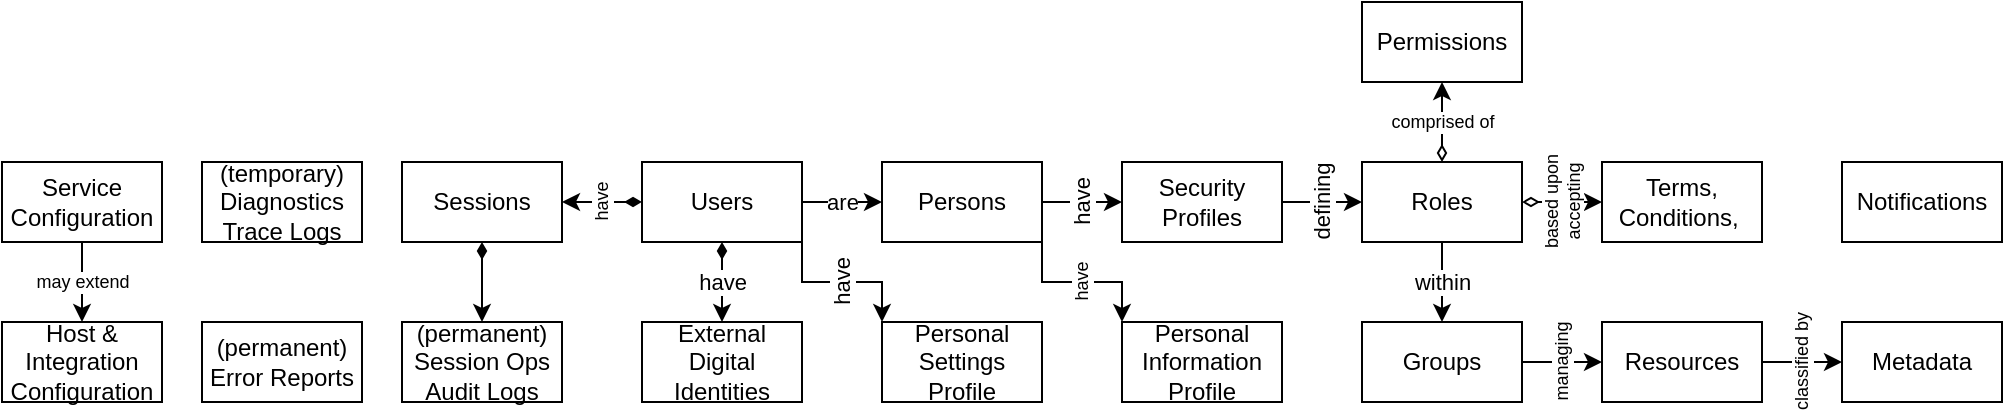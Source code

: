 <mxfile version="20.4.0" type="google"><diagram id="vr-q-xxA0Y6NFAQy6jaa" name="Page-1"><mxGraphModel grid="1" page="1" gridSize="10" guides="1" tooltips="1" connect="1" arrows="1" fold="1" pageScale="1" pageWidth="827" pageHeight="1169" math="0" shadow="0"><root><mxCell id="0"/><mxCell id="1" parent="0"/><mxCell id="0HaEa3umqpBGeVBdmk4N-1" value="(temporary)&lt;br&gt;Diagnostics&lt;br&gt;Trace Logs" style="rounded=0;whiteSpace=wrap;html=1;" vertex="1" parent="1"><mxGeometry x="220" y="120" width="80" height="40" as="geometry"/></mxCell><mxCell id="0HaEa3umqpBGeVBdmk4N-2" value="(permanent)&lt;br&gt;Error Reports" style="rounded=0;whiteSpace=wrap;html=1;" vertex="1" parent="1"><mxGeometry x="220" y="200" width="80" height="40" as="geometry"/></mxCell><mxCell id="0HaEa3umqpBGeVBdmk4N-3" value="Host &amp;amp; Integration&lt;br&gt;Configuration" style="rounded=0;whiteSpace=wrap;html=1;" vertex="1" parent="1"><mxGeometry x="120" y="200" width="80" height="40" as="geometry"/></mxCell><mxCell id="0HaEa3umqpBGeVBdmk4N-28" value="may extend" style="rounded=0;orthogonalLoop=1;jettySize=auto;html=1;entryX=0.5;entryY=0;entryDx=0;entryDy=0;fontSize=9;startArrow=none;startFill=0;endArrow=classic;endFill=1;" edge="1" parent="1" source="0HaEa3umqpBGeVBdmk4N-4" target="0HaEa3umqpBGeVBdmk4N-3"><mxGeometry relative="1" as="geometry"/></mxCell><mxCell id="0HaEa3umqpBGeVBdmk4N-4" value="Service Configuration" style="rounded=0;whiteSpace=wrap;html=1;" vertex="1" parent="1"><mxGeometry x="120" y="120" width="80" height="40" as="geometry"/></mxCell><mxCell id="0HaEa3umqpBGeVBdmk4N-26" style="edgeStyle=orthogonalEdgeStyle;rounded=0;orthogonalLoop=1;jettySize=auto;html=1;entryX=0.5;entryY=0;entryDx=0;entryDy=0;startArrow=diamondThin;startFill=1;" edge="1" parent="1" source="0HaEa3umqpBGeVBdmk4N-5" target="0HaEa3umqpBGeVBdmk4N-6"><mxGeometry relative="1" as="geometry"/></mxCell><mxCell id="0HaEa3umqpBGeVBdmk4N-5" value="Sessions" style="rounded=0;whiteSpace=wrap;html=1;" vertex="1" parent="1"><mxGeometry x="320" y="120" width="80" height="40" as="geometry"/></mxCell><mxCell id="0HaEa3umqpBGeVBdmk4N-6" value="(permanent)&lt;br&gt;Session Ops Audit Logs" style="rounded=0;whiteSpace=wrap;html=1;" vertex="1" parent="1"><mxGeometry x="320" y="200" width="80" height="40" as="geometry"/></mxCell><mxCell id="0HaEa3umqpBGeVBdmk4N-7" value="External&lt;br&gt;Digital&lt;br&gt;Identities" style="rounded=0;whiteSpace=wrap;html=1;" vertex="1" parent="1"><mxGeometry x="440" y="200" width="80" height="40" as="geometry"/></mxCell><mxCell id="0HaEa3umqpBGeVBdmk4N-17" value="have" style="edgeStyle=orthogonalEdgeStyle;rounded=0;orthogonalLoop=1;jettySize=auto;html=1;startArrow=none;startFill=0;exitX=1;exitY=1;exitDx=0;exitDy=0;entryX=0;entryY=0;entryDx=0;entryDy=0;horizontal=0;" edge="1" parent="1" source="0HaEa3umqpBGeVBdmk4N-9" target="0HaEa3umqpBGeVBdmk4N-13"><mxGeometry relative="1" as="geometry"/></mxCell><mxCell id="0HaEa3umqpBGeVBdmk4N-18" value="have" style="edgeStyle=orthogonalEdgeStyle;rounded=0;orthogonalLoop=1;jettySize=auto;html=1;entryX=0;entryY=0.5;entryDx=0;entryDy=0;startArrow=none;startFill=0;horizontal=0;" edge="1" parent="1" source="0HaEa3umqpBGeVBdmk4N-8" target="0HaEa3umqpBGeVBdmk4N-10"><mxGeometry relative="1" as="geometry"/></mxCell><mxCell id="0HaEa3umqpBGeVBdmk4N-29" value="have" style="edgeStyle=none;rounded=0;orthogonalLoop=1;jettySize=auto;html=1;entryX=0;entryY=0;entryDx=0;entryDy=0;fontSize=9;startArrow=none;startFill=0;endArrow=classic;endFill=1;exitX=1;exitY=1;exitDx=0;exitDy=0;horizontal=0;" edge="1" parent="1" source="0HaEa3umqpBGeVBdmk4N-8" target="0HaEa3umqpBGeVBdmk4N-22"><mxGeometry relative="1" as="geometry"><Array as="points"><mxPoint x="640" y="180"/><mxPoint x="680" y="180"/></Array></mxGeometry></mxCell><mxCell id="0HaEa3umqpBGeVBdmk4N-8" value="Persons" style="rounded=0;whiteSpace=wrap;html=1;" vertex="1" parent="1"><mxGeometry x="560" y="120" width="80" height="40" as="geometry"/></mxCell><mxCell id="0HaEa3umqpBGeVBdmk4N-14" value="have" style="rounded=0;orthogonalLoop=1;jettySize=auto;html=1;entryX=0.5;entryY=0;entryDx=0;entryDy=0;startArrow=diamondThin;startFill=1;" edge="1" parent="1" source="0HaEa3umqpBGeVBdmk4N-9" target="0HaEa3umqpBGeVBdmk4N-7"><mxGeometry relative="1" as="geometry"/></mxCell><mxCell id="0HaEa3umqpBGeVBdmk4N-16" value="are" style="edgeStyle=orthogonalEdgeStyle;rounded=0;orthogonalLoop=1;jettySize=auto;html=1;entryX=0;entryY=0.5;entryDx=0;entryDy=0;startArrow=none;startFill=0;" edge="1" parent="1" source="0HaEa3umqpBGeVBdmk4N-9" target="0HaEa3umqpBGeVBdmk4N-8"><mxGeometry relative="1" as="geometry"/></mxCell><mxCell id="0HaEa3umqpBGeVBdmk4N-25" value="have" style="edgeStyle=orthogonalEdgeStyle;rounded=0;orthogonalLoop=1;jettySize=auto;html=1;entryX=1;entryY=0.5;entryDx=0;entryDy=0;startArrow=diamondThin;startFill=1;horizontal=0;fontSize=9;" edge="1" parent="1" source="0HaEa3umqpBGeVBdmk4N-9" target="0HaEa3umqpBGeVBdmk4N-5"><mxGeometry relative="1" as="geometry"/></mxCell><mxCell id="0HaEa3umqpBGeVBdmk4N-9" value="Users" style="rounded=0;whiteSpace=wrap;html=1;" vertex="1" parent="1"><mxGeometry x="440" y="120" width="80" height="40" as="geometry"/></mxCell><mxCell id="0HaEa3umqpBGeVBdmk4N-19" value="defining" style="rounded=0;orthogonalLoop=1;jettySize=auto;html=1;entryX=0;entryY=0.5;entryDx=0;entryDy=0;startArrow=none;startFill=0;horizontal=0;" edge="1" parent="1" source="0HaEa3umqpBGeVBdmk4N-10" target="0HaEa3umqpBGeVBdmk4N-11"><mxGeometry relative="1" as="geometry"/></mxCell><mxCell id="0HaEa3umqpBGeVBdmk4N-10" value="Security Profiles" style="rounded=0;whiteSpace=wrap;html=1;" vertex="1" parent="1"><mxGeometry x="680" y="120" width="80" height="40" as="geometry"/></mxCell><mxCell id="0HaEa3umqpBGeVBdmk4N-20" value="within" style="edgeStyle=orthogonalEdgeStyle;rounded=0;orthogonalLoop=1;jettySize=auto;html=1;startArrow=none;startFill=0;horizontal=1;" edge="1" parent="1" source="0HaEa3umqpBGeVBdmk4N-11" target="0HaEa3umqpBGeVBdmk4N-12"><mxGeometry relative="1" as="geometry"/></mxCell><mxCell id="0HaEa3umqpBGeVBdmk4N-37" value="comprised of" style="edgeStyle=none;rounded=0;orthogonalLoop=1;jettySize=auto;html=1;entryX=0.5;entryY=1;entryDx=0;entryDy=0;fontSize=9;startArrow=diamondThin;startFill=0;endArrow=classic;endFill=1;" edge="1" parent="1" source="0HaEa3umqpBGeVBdmk4N-11" target="0HaEa3umqpBGeVBdmk4N-36"><mxGeometry relative="1" as="geometry"/></mxCell><mxCell id="0HaEa3umqpBGeVBdmk4N-38" value="based upon &lt;br&gt;accepting" style="edgeStyle=none;rounded=0;orthogonalLoop=1;jettySize=auto;html=1;entryX=0;entryY=0.5;entryDx=0;entryDy=0;fontSize=9;startArrow=diamondThin;startFill=0;endArrow=classic;endFill=1;horizontal=0;" edge="1" parent="1" source="0HaEa3umqpBGeVBdmk4N-11" target="0HaEa3umqpBGeVBdmk4N-35"><mxGeometry relative="1" as="geometry"/></mxCell><mxCell id="0HaEa3umqpBGeVBdmk4N-11" value="Roles" style="rounded=0;whiteSpace=wrap;html=1;" vertex="1" parent="1"><mxGeometry x="800" y="120" width="80" height="40" as="geometry"/></mxCell><mxCell id="0HaEa3umqpBGeVBdmk4N-31" value="managing" style="edgeStyle=none;rounded=0;orthogonalLoop=1;jettySize=auto;html=1;entryX=0;entryY=0.5;entryDx=0;entryDy=0;fontSize=9;startArrow=none;startFill=0;endArrow=classic;endFill=1;horizontal=0;" edge="1" parent="1" source="0HaEa3umqpBGeVBdmk4N-12" target="0HaEa3umqpBGeVBdmk4N-30"><mxGeometry relative="1" as="geometry"/></mxCell><mxCell id="0HaEa3umqpBGeVBdmk4N-12" value="Groups" style="rounded=0;whiteSpace=wrap;html=1;" vertex="1" parent="1"><mxGeometry x="800" y="200" width="80" height="40" as="geometry"/></mxCell><mxCell id="0HaEa3umqpBGeVBdmk4N-13" value="Personal&lt;br&gt;Settings&lt;br&gt;Profile" style="rounded=0;whiteSpace=wrap;html=1;" vertex="1" parent="1"><mxGeometry x="560" y="200" width="80" height="40" as="geometry"/></mxCell><mxCell id="0HaEa3umqpBGeVBdmk4N-22" value="Personal&lt;br&gt;Information&lt;br&gt;Profile" style="rounded=0;whiteSpace=wrap;html=1;" vertex="1" parent="1"><mxGeometry x="680" y="200" width="80" height="40" as="geometry"/></mxCell><mxCell id="0HaEa3umqpBGeVBdmk4N-33" value="classified by" style="edgeStyle=none;rounded=0;orthogonalLoop=1;jettySize=auto;html=1;entryX=0;entryY=0.5;entryDx=0;entryDy=0;fontSize=9;startArrow=none;startFill=0;endArrow=classic;endFill=1;exitX=1;exitY=0.5;exitDx=0;exitDy=0;horizontal=0;" edge="1" parent="1" source="0HaEa3umqpBGeVBdmk4N-30" target="0HaEa3umqpBGeVBdmk4N-32"><mxGeometry relative="1" as="geometry"/></mxCell><mxCell id="0HaEa3umqpBGeVBdmk4N-30" value="Resources" style="rounded=0;whiteSpace=wrap;html=1;" vertex="1" parent="1"><mxGeometry x="920" y="200" width="80" height="40" as="geometry"/></mxCell><mxCell id="0HaEa3umqpBGeVBdmk4N-32" value="Metadata" style="rounded=0;whiteSpace=wrap;html=1;" vertex="1" parent="1"><mxGeometry x="1040" y="200" width="80" height="40" as="geometry"/></mxCell><mxCell id="0HaEa3umqpBGeVBdmk4N-34" value="Notifications" style="rounded=0;whiteSpace=wrap;html=1;" vertex="1" parent="1"><mxGeometry x="1040" y="120" width="80" height="40" as="geometry"/></mxCell><mxCell id="0HaEa3umqpBGeVBdmk4N-35" value="Terms, Conditions,&amp;nbsp;" style="rounded=0;whiteSpace=wrap;html=1;" vertex="1" parent="1"><mxGeometry x="920" y="120" width="80" height="40" as="geometry"/></mxCell><mxCell id="0HaEa3umqpBGeVBdmk4N-36" value="Permissions" style="rounded=0;whiteSpace=wrap;html=1;" vertex="1" parent="1"><mxGeometry x="800" y="40" width="80" height="40" as="geometry"/></mxCell></root></mxGraphModel></diagram></mxfile>